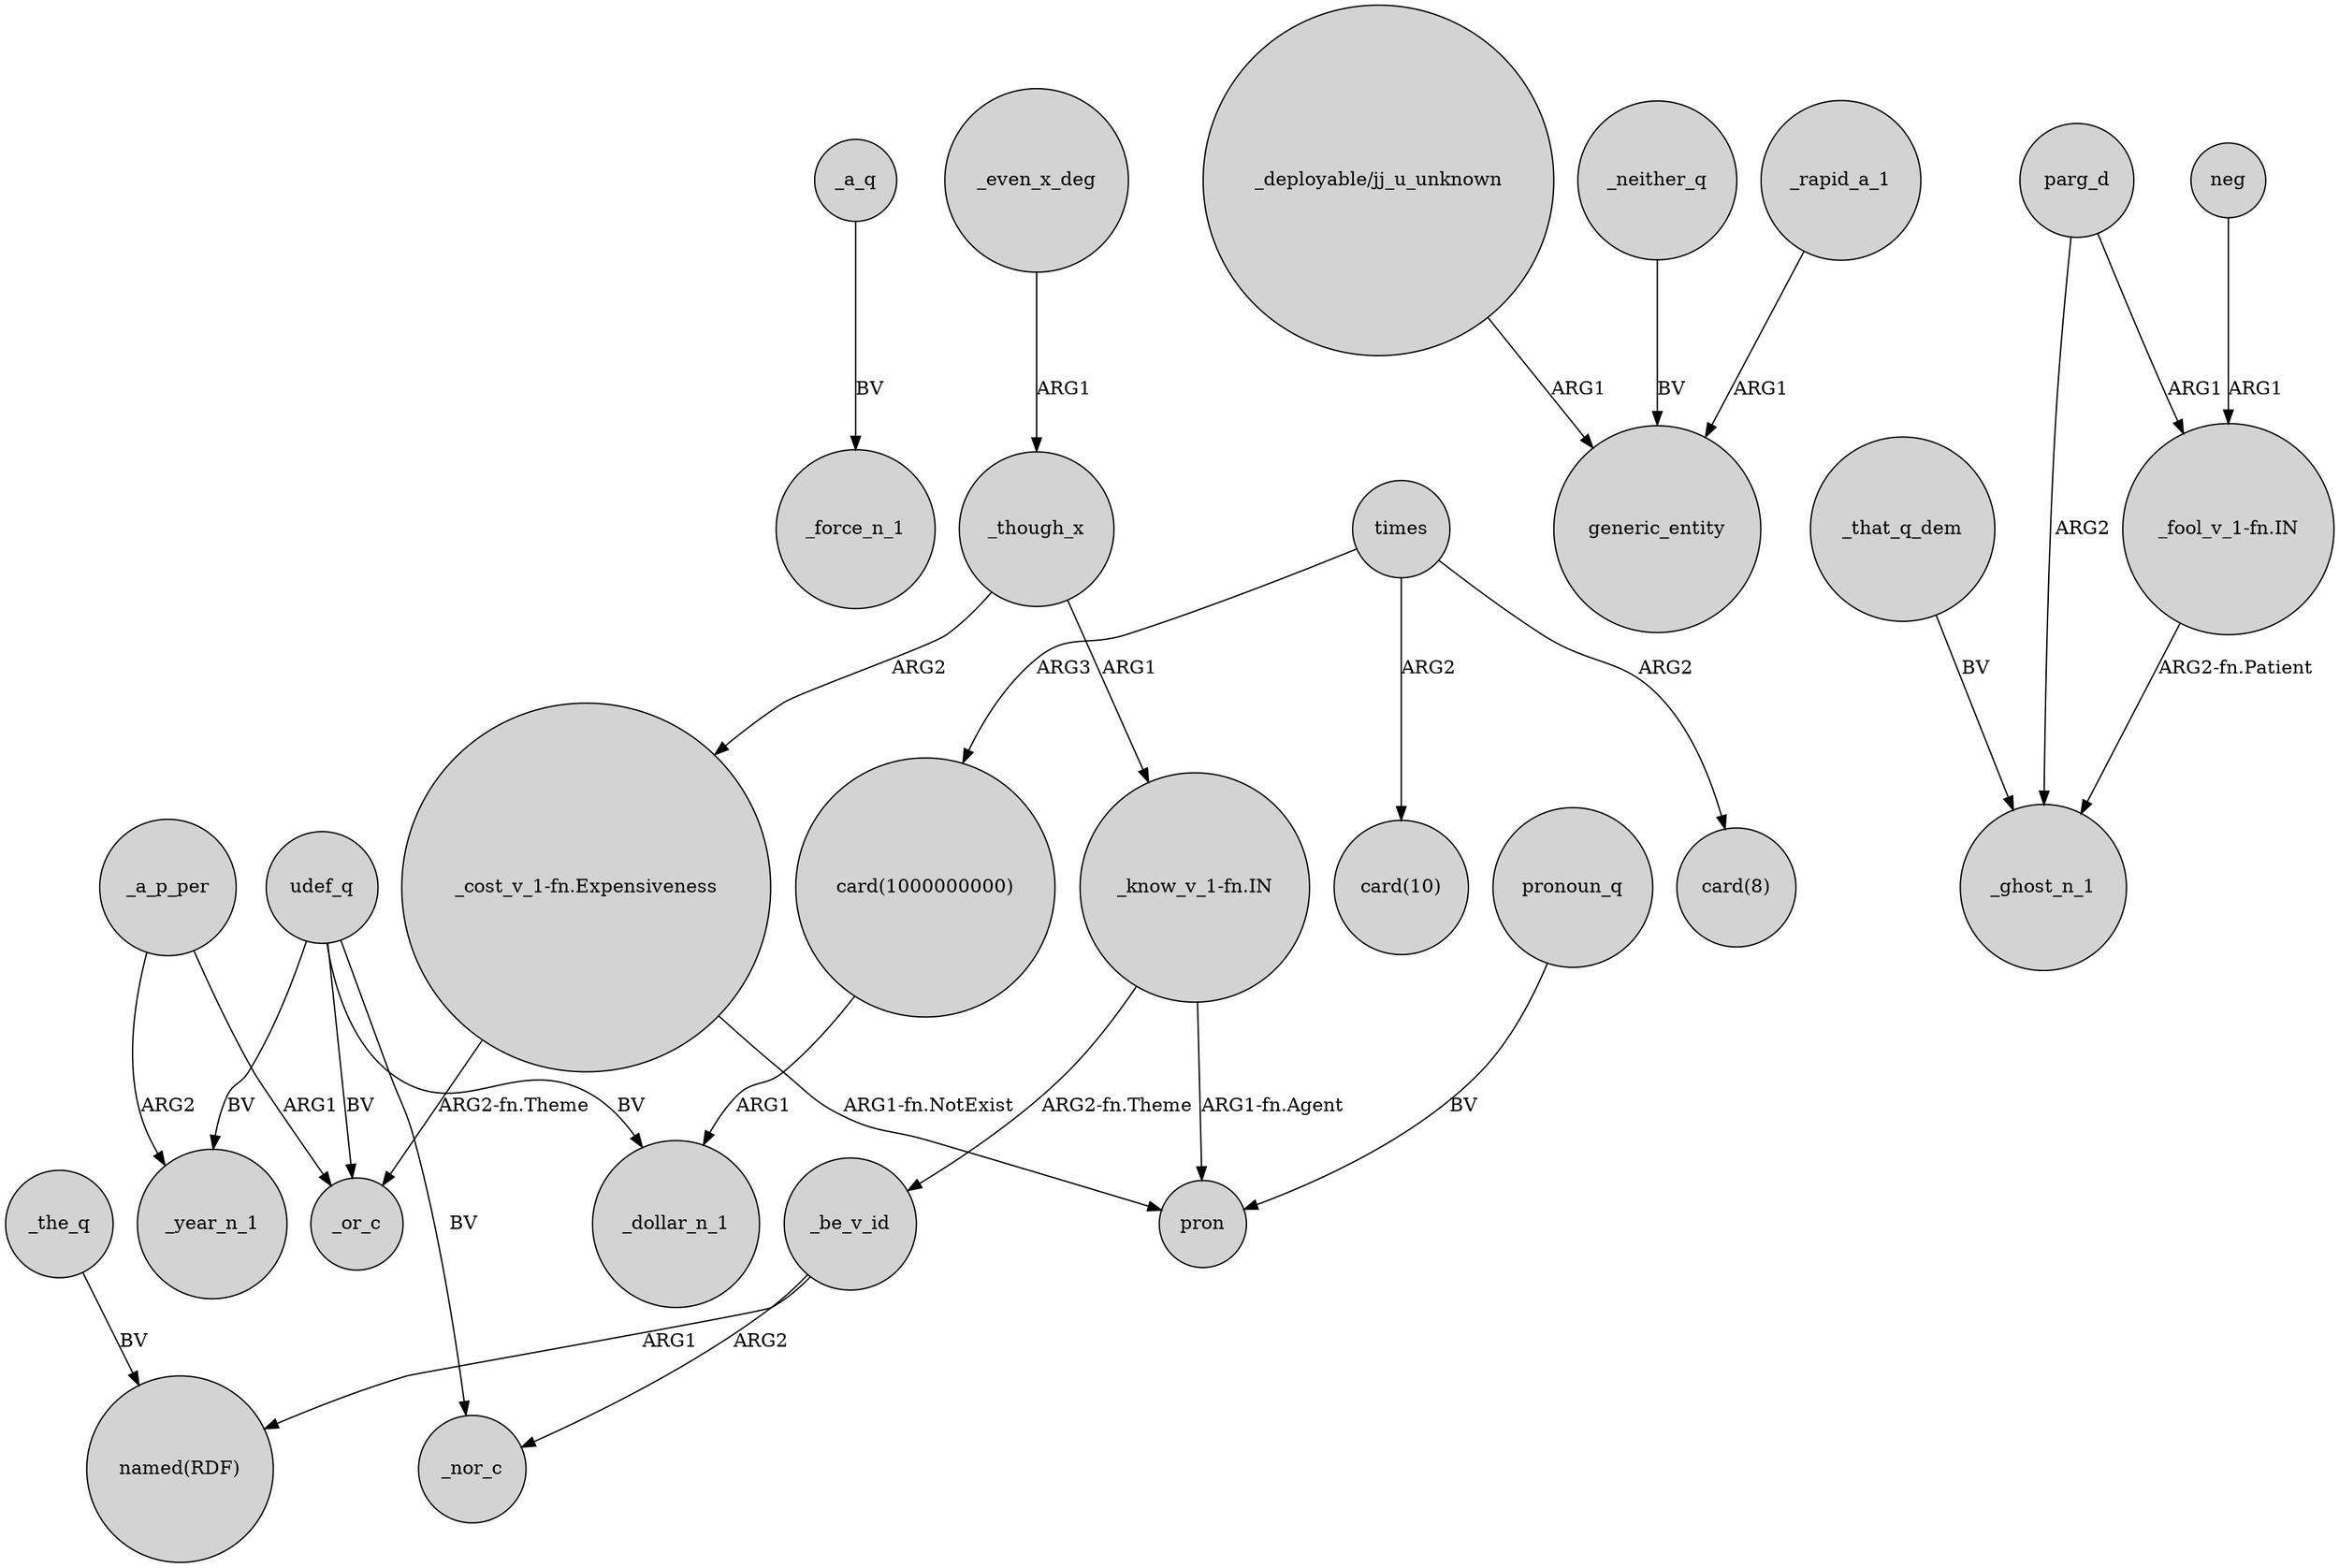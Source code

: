 digraph {
	node [shape=circle style=filled]
	_a_q -> _force_n_1 [label=BV]
	_the_q -> "named(RDF)" [label=BV]
	"_know_v_1-fn.IN" -> _be_v_id [label="ARG2-fn.Theme"]
	_though_x -> "_cost_v_1-fn.Expensiveness" [label=ARG2]
	udef_q -> _nor_c [label=BV]
	"_deployable/jj_u_unknown" -> generic_entity [label=ARG1]
	_a_p_per -> _year_n_1 [label=ARG2]
	_though_x -> "_know_v_1-fn.IN" [label=ARG1]
	_a_p_per -> _or_c [label=ARG1]
	_that_q_dem -> _ghost_n_1 [label=BV]
	_even_x_deg -> _though_x [label=ARG1]
	"_cost_v_1-fn.Expensiveness" -> _or_c [label="ARG2-fn.Theme"]
	"_know_v_1-fn.IN" -> pron [label="ARG1-fn.Agent"]
	"_fool_v_1-fn.IN" -> _ghost_n_1 [label="ARG2-fn.Patient"]
	udef_q -> _or_c [label=BV]
	times -> "card(8)" [label=ARG2]
	times -> "card(1000000000)" [label=ARG3]
	parg_d -> _ghost_n_1 [label=ARG2]
	_neither_q -> generic_entity [label=BV]
	_be_v_id -> "named(RDF)" [label=ARG1]
	pronoun_q -> pron [label=BV]
	neg -> "_fool_v_1-fn.IN" [label=ARG1]
	_rapid_a_1 -> generic_entity [label=ARG1]
	times -> "card(10)" [label=ARG2]
	"_cost_v_1-fn.Expensiveness" -> pron [label="ARG1-fn.NotExist"]
	_be_v_id -> _nor_c [label=ARG2]
	udef_q -> _year_n_1 [label=BV]
	parg_d -> "_fool_v_1-fn.IN" [label=ARG1]
	"card(1000000000)" -> _dollar_n_1 [label=ARG1]
	udef_q -> _dollar_n_1 [label=BV]
}
